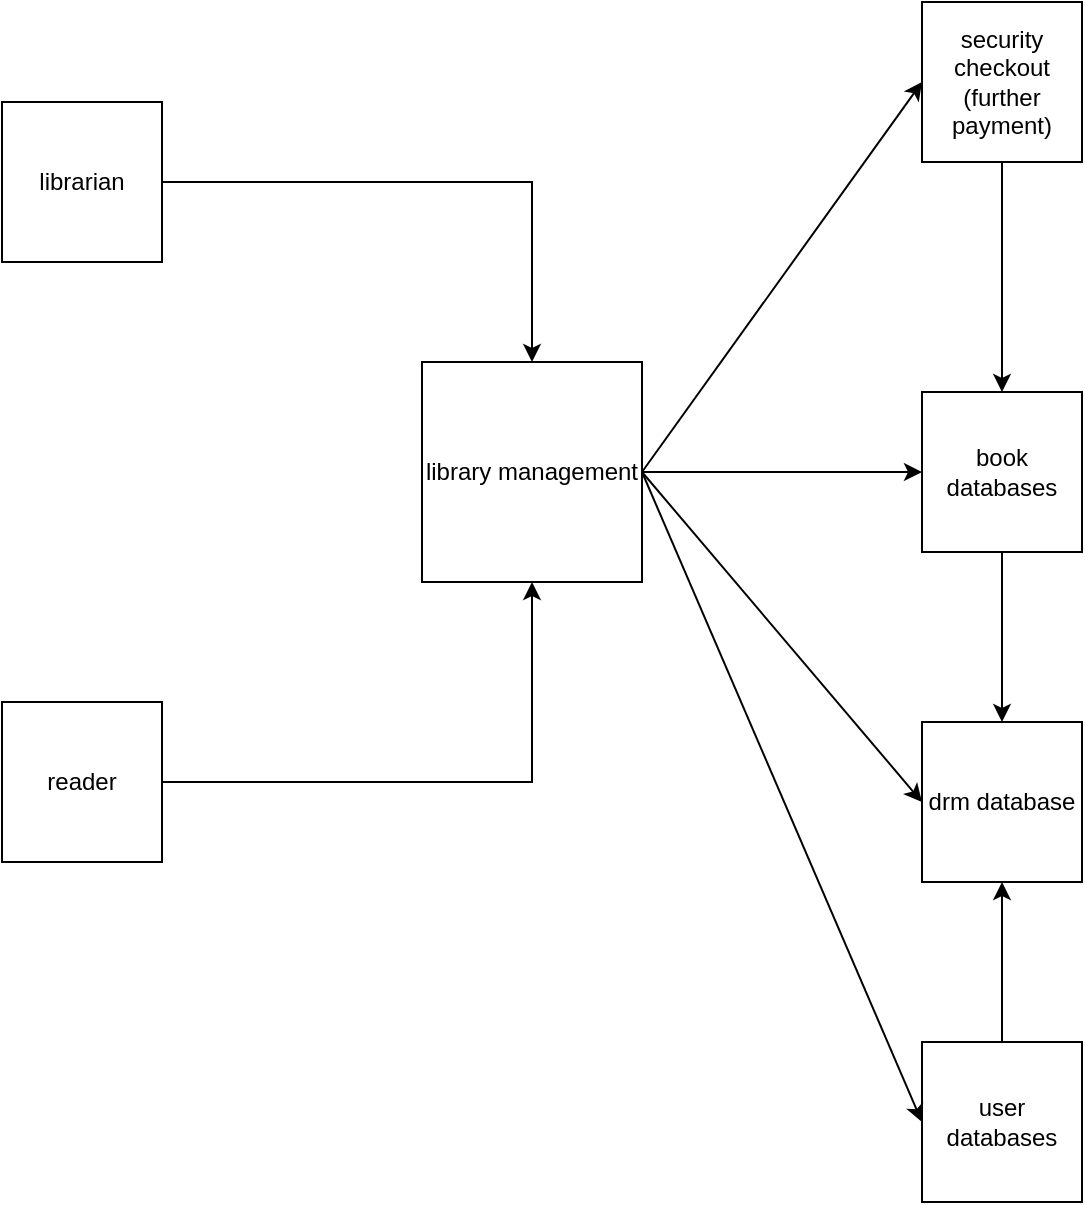 <mxfile version="24.6.5" type="device">
  <diagram name="Page-1" id="tdkLb32d2OS2W1T_DN7A">
    <mxGraphModel dx="1114" dy="910" grid="1" gridSize="10" guides="1" tooltips="1" connect="1" arrows="1" fold="1" page="1" pageScale="1" pageWidth="850" pageHeight="1100" math="0" shadow="0">
      <root>
        <mxCell id="0" />
        <mxCell id="1" parent="0" />
        <mxCell id="oqmUunIhAgJM6ACiqKx2-10" style="edgeStyle=orthogonalEdgeStyle;rounded=0;orthogonalLoop=1;jettySize=auto;html=1;entryX=0;entryY=0.5;entryDx=0;entryDy=0;" edge="1" parent="1" source="oqmUunIhAgJM6ACiqKx2-1" target="oqmUunIhAgJM6ACiqKx2-4">
          <mxGeometry relative="1" as="geometry" />
        </mxCell>
        <mxCell id="oqmUunIhAgJM6ACiqKx2-1" value="library management" style="whiteSpace=wrap;html=1;aspect=fixed;" vertex="1" parent="1">
          <mxGeometry x="360" y="320" width="110" height="110" as="geometry" />
        </mxCell>
        <mxCell id="oqmUunIhAgJM6ACiqKx2-8" style="edgeStyle=orthogonalEdgeStyle;rounded=0;orthogonalLoop=1;jettySize=auto;html=1;" edge="1" parent="1" source="oqmUunIhAgJM6ACiqKx2-2" target="oqmUunIhAgJM6ACiqKx2-1">
          <mxGeometry relative="1" as="geometry" />
        </mxCell>
        <mxCell id="oqmUunIhAgJM6ACiqKx2-2" value="librarian" style="whiteSpace=wrap;html=1;aspect=fixed;" vertex="1" parent="1">
          <mxGeometry x="150" y="190" width="80" height="80" as="geometry" />
        </mxCell>
        <mxCell id="oqmUunIhAgJM6ACiqKx2-7" style="edgeStyle=orthogonalEdgeStyle;rounded=0;orthogonalLoop=1;jettySize=auto;html=1;entryX=0.5;entryY=1;entryDx=0;entryDy=0;" edge="1" parent="1" source="oqmUunIhAgJM6ACiqKx2-3" target="oqmUunIhAgJM6ACiqKx2-1">
          <mxGeometry relative="1" as="geometry" />
        </mxCell>
        <mxCell id="oqmUunIhAgJM6ACiqKx2-3" value="reader" style="whiteSpace=wrap;html=1;aspect=fixed;" vertex="1" parent="1">
          <mxGeometry x="150" y="490" width="80" height="80" as="geometry" />
        </mxCell>
        <mxCell id="oqmUunIhAgJM6ACiqKx2-17" style="edgeStyle=orthogonalEdgeStyle;rounded=0;orthogonalLoop=1;jettySize=auto;html=1;entryX=0.5;entryY=0;entryDx=0;entryDy=0;" edge="1" parent="1" source="oqmUunIhAgJM6ACiqKx2-4" target="oqmUunIhAgJM6ACiqKx2-5">
          <mxGeometry relative="1" as="geometry" />
        </mxCell>
        <mxCell id="oqmUunIhAgJM6ACiqKx2-4" value="book databases" style="whiteSpace=wrap;html=1;aspect=fixed;" vertex="1" parent="1">
          <mxGeometry x="610" y="335" width="80" height="80" as="geometry" />
        </mxCell>
        <mxCell id="oqmUunIhAgJM6ACiqKx2-5" value="drm database" style="whiteSpace=wrap;html=1;aspect=fixed;" vertex="1" parent="1">
          <mxGeometry x="610" y="500" width="80" height="80" as="geometry" />
        </mxCell>
        <mxCell id="oqmUunIhAgJM6ACiqKx2-19" style="edgeStyle=orthogonalEdgeStyle;rounded=0;orthogonalLoop=1;jettySize=auto;html=1;" edge="1" parent="1" source="oqmUunIhAgJM6ACiqKx2-6" target="oqmUunIhAgJM6ACiqKx2-4">
          <mxGeometry relative="1" as="geometry" />
        </mxCell>
        <mxCell id="oqmUunIhAgJM6ACiqKx2-6" value="security checkout&lt;br&gt;(further payment)" style="whiteSpace=wrap;html=1;aspect=fixed;" vertex="1" parent="1">
          <mxGeometry x="610" y="140" width="80" height="80" as="geometry" />
        </mxCell>
        <mxCell id="oqmUunIhAgJM6ACiqKx2-12" value="" style="endArrow=classic;html=1;rounded=0;exitX=1;exitY=0.5;exitDx=0;exitDy=0;entryX=0;entryY=0.5;entryDx=0;entryDy=0;fontSize=12;strokeWidth=1;" edge="1" parent="1" source="oqmUunIhAgJM6ACiqKx2-1" target="oqmUunIhAgJM6ACiqKx2-6">
          <mxGeometry width="50" height="50" relative="1" as="geometry">
            <mxPoint x="400" y="500" as="sourcePoint" />
            <mxPoint x="450" y="450" as="targetPoint" />
          </mxGeometry>
        </mxCell>
        <mxCell id="oqmUunIhAgJM6ACiqKx2-13" value="" style="endArrow=classic;html=1;rounded=0;exitX=1;exitY=0.5;exitDx=0;exitDy=0;entryX=0;entryY=0.5;entryDx=0;entryDy=0;fontSize=12;strokeWidth=1;" edge="1" parent="1" source="oqmUunIhAgJM6ACiqKx2-1" target="oqmUunIhAgJM6ACiqKx2-5">
          <mxGeometry width="50" height="50" relative="1" as="geometry">
            <mxPoint x="480" y="385" as="sourcePoint" />
            <mxPoint x="620" y="190" as="targetPoint" />
          </mxGeometry>
        </mxCell>
        <mxCell id="oqmUunIhAgJM6ACiqKx2-18" style="edgeStyle=orthogonalEdgeStyle;rounded=0;orthogonalLoop=1;jettySize=auto;html=1;entryX=0.5;entryY=1;entryDx=0;entryDy=0;" edge="1" parent="1" source="oqmUunIhAgJM6ACiqKx2-14" target="oqmUunIhAgJM6ACiqKx2-5">
          <mxGeometry relative="1" as="geometry" />
        </mxCell>
        <mxCell id="oqmUunIhAgJM6ACiqKx2-14" value="user databases" style="whiteSpace=wrap;html=1;aspect=fixed;" vertex="1" parent="1">
          <mxGeometry x="610" y="660" width="80" height="80" as="geometry" />
        </mxCell>
        <mxCell id="oqmUunIhAgJM6ACiqKx2-16" value="" style="endArrow=classic;html=1;rounded=0;entryX=0;entryY=0.5;entryDx=0;entryDy=0;exitX=1;exitY=0.5;exitDx=0;exitDy=0;fontSize=12;strokeWidth=1;" edge="1" parent="1" source="oqmUunIhAgJM6ACiqKx2-1" target="oqmUunIhAgJM6ACiqKx2-14">
          <mxGeometry width="50" height="50" relative="1" as="geometry">
            <mxPoint x="460" y="480" as="sourcePoint" />
            <mxPoint x="620" y="550" as="targetPoint" />
          </mxGeometry>
        </mxCell>
      </root>
    </mxGraphModel>
  </diagram>
</mxfile>
